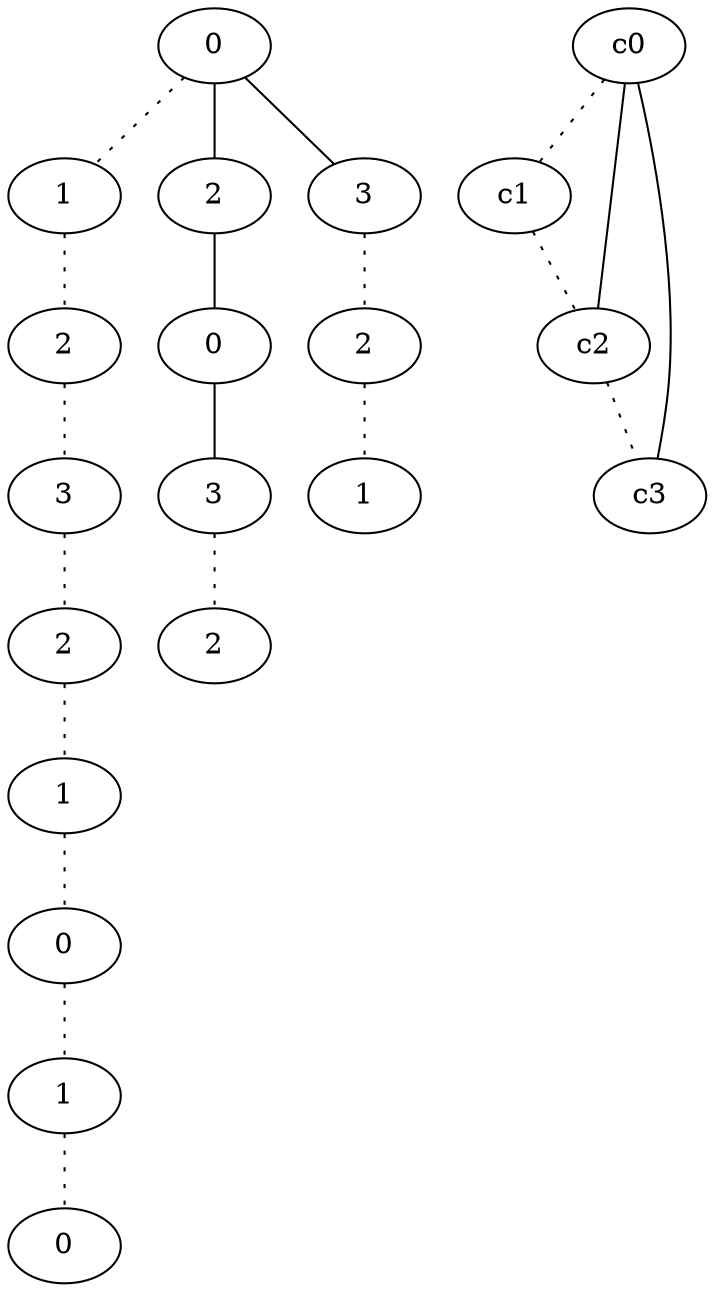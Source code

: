 graph {
a0[label=0];
a1[label=1];
a2[label=2];
a3[label=3];
a4[label=2];
a5[label=1];
a6[label=0];
a7[label=1];
a8[label=0];
a9[label=2];
a10[label=0];
a11[label=3];
a12[label=2];
a13[label=3];
a14[label=2];
a15[label=1];
a0 -- a1 [style=dotted];
a0 -- a9;
a0 -- a13;
a1 -- a2 [style=dotted];
a2 -- a3 [style=dotted];
a3 -- a4 [style=dotted];
a4 -- a5 [style=dotted];
a5 -- a6 [style=dotted];
a6 -- a7 [style=dotted];
a7 -- a8 [style=dotted];
a9 -- a10;
a10 -- a11;
a11 -- a12 [style=dotted];
a13 -- a14 [style=dotted];
a14 -- a15 [style=dotted];
c0 -- c1 [style=dotted];
c0 -- c2;
c0 -- c3;
c1 -- c2 [style=dotted];
c2 -- c3 [style=dotted];
}
